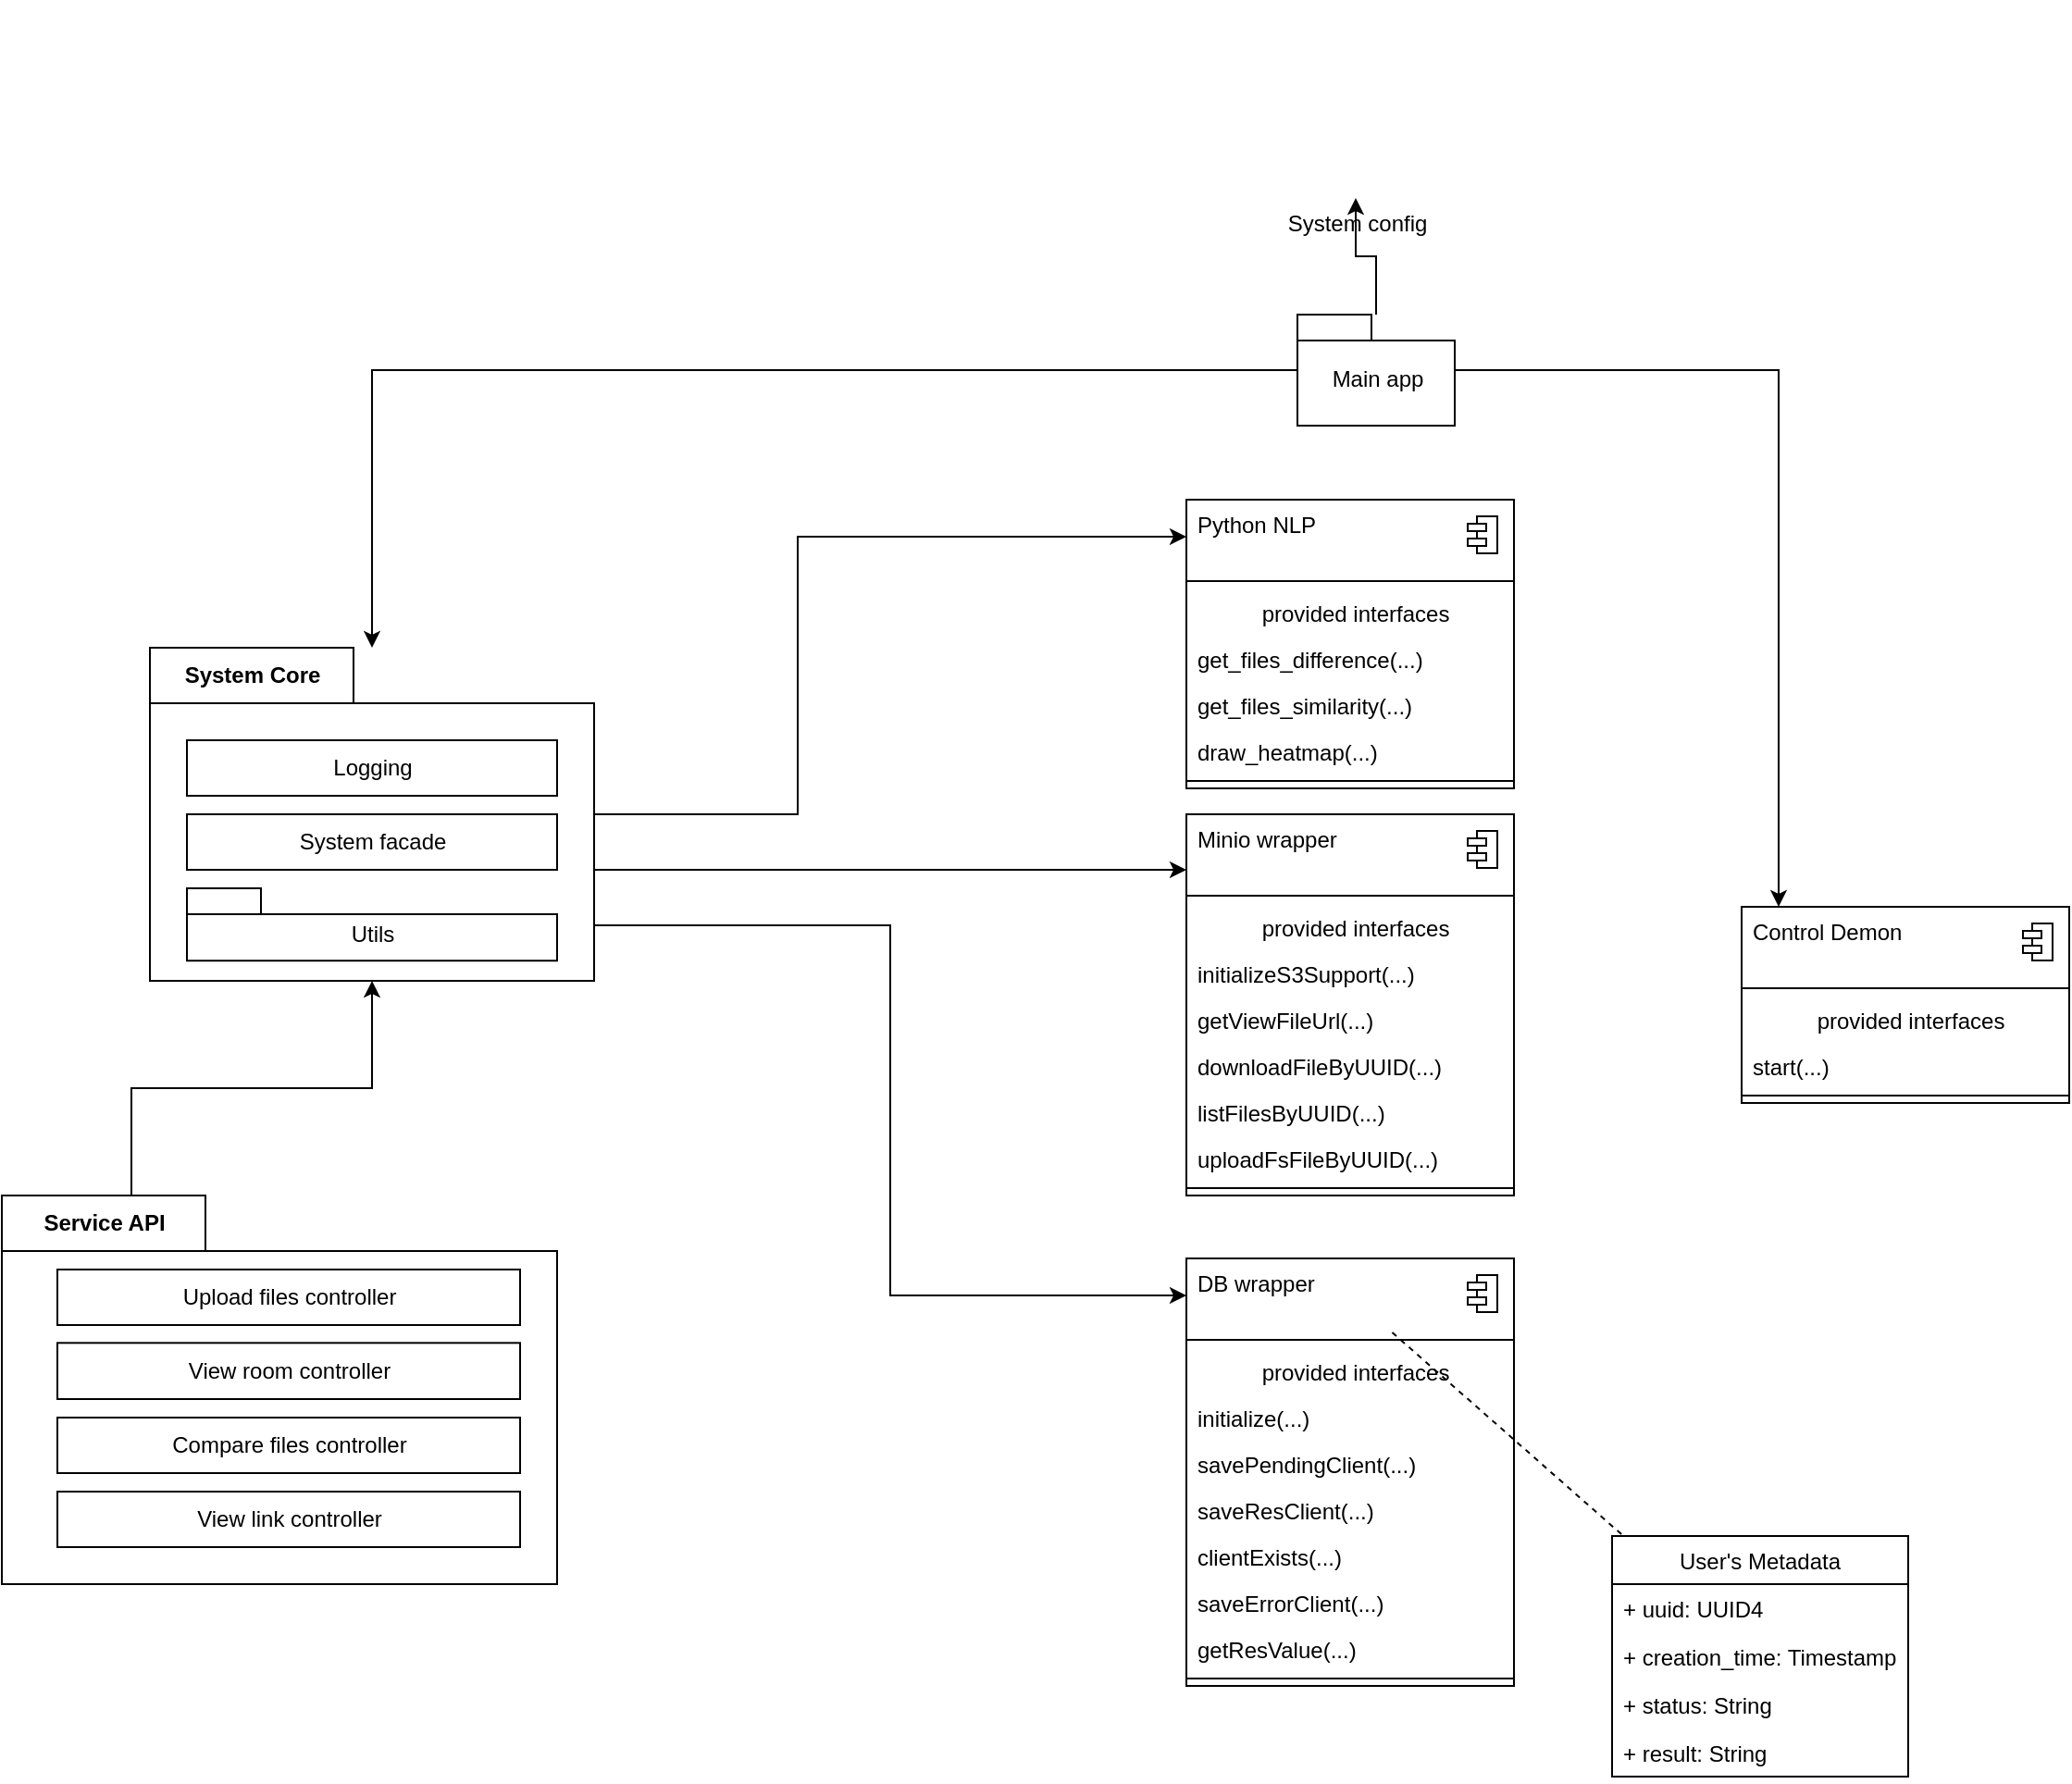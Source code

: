 <mxfile version="13.11.0" type="device"><diagram id="PI9nj5CYhixZVygHhKmS" name="Page-1"><mxGraphModel dx="1730" dy="2041" grid="1" gridSize="10" guides="1" tooltips="1" connect="1" arrows="1" fold="1" page="1" pageScale="1" pageWidth="827" pageHeight="1169" math="0" shadow="0"><root><mxCell id="0"/><mxCell id="1" parent="0"/><mxCell id="4LhGBvqGZom-iv_eJU0N-13" style="edgeStyle=orthogonalEdgeStyle;rounded=0;orthogonalLoop=1;jettySize=auto;html=1;" parent="1" source="4LhGBvqGZom-iv_eJU0N-2" target="4LhGBvqGZom-iv_eJU0N-7" edge="1"><mxGeometry relative="1" as="geometry"><Array as="points"><mxPoint x="300" y="368"/><mxPoint x="430" y="368"/></Array></mxGeometry></mxCell><mxCell id="4LhGBvqGZom-iv_eJU0N-2" value="Service API" style="shape=folder;fontStyle=1;tabWidth=110;tabHeight=30;tabPosition=left;html=1;boundedLbl=1;labelInHeader=1;" parent="1" vertex="1"><mxGeometry x="230" y="426" width="300" height="210" as="geometry"/></mxCell><mxCell id="4LhGBvqGZom-iv_eJU0N-3" value="Upload files controller" style="html=1;" parent="4LhGBvqGZom-iv_eJU0N-2" vertex="1"><mxGeometry width="250" height="30" relative="1" as="geometry"><mxPoint x="30" y="40" as="offset"/></mxGeometry></mxCell><mxCell id="4LhGBvqGZom-iv_eJU0N-4" value="View room controller" style="html=1;" parent="4LhGBvqGZom-iv_eJU0N-2" vertex="1"><mxGeometry x="30" y="79.66" width="250.01" height="30.34" as="geometry"/></mxCell><mxCell id="4LhGBvqGZom-iv_eJU0N-5" value="View link controller" style="html=1;" parent="4LhGBvqGZom-iv_eJU0N-2" vertex="1"><mxGeometry x="30.01" y="160" width="250" height="30" as="geometry"/></mxCell><mxCell id="4LhGBvqGZom-iv_eJU0N-6" value="Compare files controller" style="html=1;" parent="4LhGBvqGZom-iv_eJU0N-2" vertex="1"><mxGeometry x="30" y="120" width="250.01" height="30" as="geometry"/></mxCell><mxCell id="4LhGBvqGZom-iv_eJU0N-22" style="edgeStyle=orthogonalEdgeStyle;rounded=0;orthogonalLoop=1;jettySize=auto;html=1;" parent="1" source="4LhGBvqGZom-iv_eJU0N-7" target="4LhGBvqGZom-iv_eJU0N-15" edge="1"><mxGeometry relative="1" as="geometry"><Array as="points"><mxPoint x="660" y="220"/><mxPoint x="660" y="70"/></Array></mxGeometry></mxCell><mxCell id="4LhGBvqGZom-iv_eJU0N-35" style="edgeStyle=orthogonalEdgeStyle;rounded=0;orthogonalLoop=1;jettySize=auto;html=1;" parent="1" source="4LhGBvqGZom-iv_eJU0N-7" target="4LhGBvqGZom-iv_eJU0N-24" edge="1"><mxGeometry relative="1" as="geometry"><Array as="points"><mxPoint x="770" y="250"/><mxPoint x="770" y="250"/></Array></mxGeometry></mxCell><mxCell id="4LhGBvqGZom-iv_eJU0N-48" style="edgeStyle=orthogonalEdgeStyle;rounded=0;orthogonalLoop=1;jettySize=auto;html=1;" parent="1" source="4LhGBvqGZom-iv_eJU0N-7" target="4LhGBvqGZom-iv_eJU0N-37" edge="1"><mxGeometry relative="1" as="geometry"><Array as="points"><mxPoint x="710" y="280"/><mxPoint x="710" y="480"/></Array></mxGeometry></mxCell><mxCell id="4LhGBvqGZom-iv_eJU0N-7" value="System Core" style="shape=folder;fontStyle=1;tabWidth=110;tabHeight=30;tabPosition=left;html=1;boundedLbl=1;labelInHeader=1;" parent="1" vertex="1"><mxGeometry x="310" y="130" width="240" height="180" as="geometry"/></mxCell><mxCell id="4LhGBvqGZom-iv_eJU0N-8" value="Logging" style="html=1;" parent="4LhGBvqGZom-iv_eJU0N-7" vertex="1"><mxGeometry width="200" height="30" relative="1" as="geometry"><mxPoint x="20" y="50" as="offset"/></mxGeometry></mxCell><mxCell id="4LhGBvqGZom-iv_eJU0N-9" value="System facade" style="html=1;" parent="4LhGBvqGZom-iv_eJU0N-7" vertex="1"><mxGeometry width="200" height="30" relative="1" as="geometry"><mxPoint x="20" y="90" as="offset"/></mxGeometry></mxCell><mxCell id="4LhGBvqGZom-iv_eJU0N-12" value="&lt;span style=&quot;font-weight: normal&quot;&gt;Utils&lt;/span&gt;" style="shape=folder;fontStyle=1;spacingTop=10;tabWidth=40;tabHeight=14;tabPosition=left;html=1;" parent="4LhGBvqGZom-iv_eJU0N-7" vertex="1"><mxGeometry x="20" y="130" width="200" height="39.13" as="geometry"/></mxCell><mxCell id="4LhGBvqGZom-iv_eJU0N-14" value="" style="fontStyle=1;align=center;verticalAlign=top;childLayout=stackLayout;horizontal=1;horizontalStack=0;resizeParent=1;resizeParentMax=0;resizeLast=0;marginBottom=0;" parent="1" vertex="1"><mxGeometry x="870" y="50" width="177" height="156" as="geometry"/></mxCell><mxCell id="4LhGBvqGZom-iv_eJU0N-15" value="Python NLP" style="html=1;align=left;spacingLeft=4;verticalAlign=top;strokeColor=none;fillColor=none;" parent="4LhGBvqGZom-iv_eJU0N-14" vertex="1"><mxGeometry width="177" height="40" as="geometry"/></mxCell><mxCell id="4LhGBvqGZom-iv_eJU0N-16" value="" style="shape=module;jettyWidth=10;jettyHeight=4;" parent="4LhGBvqGZom-iv_eJU0N-15" vertex="1"><mxGeometry x="1" width="16" height="20" relative="1" as="geometry"><mxPoint x="-25" y="9" as="offset"/></mxGeometry></mxCell><mxCell id="4LhGBvqGZom-iv_eJU0N-17" value="" style="line;strokeWidth=1;fillColor=none;align=left;verticalAlign=middle;spacingTop=-1;spacingLeft=3;spacingRight=3;rotatable=0;labelPosition=right;points=[];portConstraint=eastwest;" parent="4LhGBvqGZom-iv_eJU0N-14" vertex="1"><mxGeometry y="40" width="177" height="8" as="geometry"/></mxCell><mxCell id="4LhGBvqGZom-iv_eJU0N-18" value="provided interfaces" style="html=1;align=center;spacingLeft=4;verticalAlign=top;strokeColor=none;fillColor=none;" parent="4LhGBvqGZom-iv_eJU0N-14" vertex="1"><mxGeometry y="48" width="177" height="25" as="geometry"/></mxCell><mxCell id="4LhGBvqGZom-iv_eJU0N-19" value="get_files_difference(...)" style="html=1;align=left;spacingLeft=4;verticalAlign=top;strokeColor=none;fillColor=none;" parent="4LhGBvqGZom-iv_eJU0N-14" vertex="1"><mxGeometry y="73" width="177" height="25" as="geometry"/></mxCell><mxCell id="4LhGBvqGZom-iv_eJU0N-20" value="get_files_similarity(...)" style="html=1;align=left;spacingLeft=4;verticalAlign=top;strokeColor=none;fillColor=none;" parent="4LhGBvqGZom-iv_eJU0N-14" vertex="1"><mxGeometry y="98" width="177" height="25" as="geometry"/></mxCell><mxCell id="4LhGBvqGZom-iv_eJU0N-68" value="draw_heatmap(...)" style="html=1;align=left;spacingLeft=4;verticalAlign=top;strokeColor=none;fillColor=none;" parent="4LhGBvqGZom-iv_eJU0N-14" vertex="1"><mxGeometry y="123" width="177" height="25" as="geometry"/></mxCell><mxCell id="4LhGBvqGZom-iv_eJU0N-21" value="" style="line;strokeWidth=1;fillColor=none;align=left;verticalAlign=middle;spacingTop=-1;spacingLeft=3;spacingRight=3;rotatable=0;labelPosition=right;points=[];portConstraint=eastwest;" parent="4LhGBvqGZom-iv_eJU0N-14" vertex="1"><mxGeometry y="148" width="177" height="8" as="geometry"/></mxCell><mxCell id="4LhGBvqGZom-iv_eJU0N-23" value="" style="fontStyle=1;align=center;verticalAlign=top;childLayout=stackLayout;horizontal=1;horizontalStack=0;resizeParent=1;resizeParentMax=0;resizeLast=0;marginBottom=0;" parent="1" vertex="1"><mxGeometry x="870" y="220" width="177" height="206" as="geometry"/></mxCell><mxCell id="4LhGBvqGZom-iv_eJU0N-24" value="Minio wrapper" style="html=1;align=left;spacingLeft=4;verticalAlign=top;strokeColor=none;fillColor=none;" parent="4LhGBvqGZom-iv_eJU0N-23" vertex="1"><mxGeometry width="177" height="40" as="geometry"/></mxCell><mxCell id="4LhGBvqGZom-iv_eJU0N-25" value="" style="shape=module;jettyWidth=10;jettyHeight=4;" parent="4LhGBvqGZom-iv_eJU0N-24" vertex="1"><mxGeometry x="1" width="16" height="20" relative="1" as="geometry"><mxPoint x="-25" y="9" as="offset"/></mxGeometry></mxCell><mxCell id="4LhGBvqGZom-iv_eJU0N-26" value="" style="line;strokeWidth=1;fillColor=none;align=left;verticalAlign=middle;spacingTop=-1;spacingLeft=3;spacingRight=3;rotatable=0;labelPosition=right;points=[];portConstraint=eastwest;" parent="4LhGBvqGZom-iv_eJU0N-23" vertex="1"><mxGeometry y="40" width="177" height="8" as="geometry"/></mxCell><mxCell id="4LhGBvqGZom-iv_eJU0N-27" value="provided interfaces" style="html=1;align=center;spacingLeft=4;verticalAlign=top;strokeColor=none;fillColor=none;" parent="4LhGBvqGZom-iv_eJU0N-23" vertex="1"><mxGeometry y="48" width="177" height="25" as="geometry"/></mxCell><mxCell id="4LhGBvqGZom-iv_eJU0N-28" value="initializeS3Support(...)" style="html=1;align=left;spacingLeft=4;verticalAlign=top;strokeColor=none;fillColor=none;" parent="4LhGBvqGZom-iv_eJU0N-23" vertex="1"><mxGeometry y="73" width="177" height="25" as="geometry"/></mxCell><mxCell id="4LhGBvqGZom-iv_eJU0N-29" value="getViewFileUrl(...)" style="html=1;align=left;spacingLeft=4;verticalAlign=top;strokeColor=none;fillColor=none;" parent="4LhGBvqGZom-iv_eJU0N-23" vertex="1"><mxGeometry y="98" width="177" height="25" as="geometry"/></mxCell><mxCell id="4LhGBvqGZom-iv_eJU0N-30" value="downloadFileByUUID(...)" style="html=1;align=left;spacingLeft=4;verticalAlign=top;strokeColor=none;fillColor=none;" parent="4LhGBvqGZom-iv_eJU0N-23" vertex="1"><mxGeometry y="123" width="177" height="25" as="geometry"/></mxCell><mxCell id="4LhGBvqGZom-iv_eJU0N-31" value="listFilesByUUID(...)" style="html=1;align=left;spacingLeft=4;verticalAlign=top;strokeColor=none;fillColor=none;" parent="4LhGBvqGZom-iv_eJU0N-23" vertex="1"><mxGeometry y="148" width="177" height="25" as="geometry"/></mxCell><mxCell id="4LhGBvqGZom-iv_eJU0N-32" value="uploadFsFileByUUID(...)" style="html=1;align=left;spacingLeft=4;verticalAlign=top;strokeColor=none;fillColor=none;" parent="4LhGBvqGZom-iv_eJU0N-23" vertex="1"><mxGeometry y="173" width="177" height="25" as="geometry"/></mxCell><mxCell id="4LhGBvqGZom-iv_eJU0N-33" value="" style="line;strokeWidth=1;fillColor=none;align=left;verticalAlign=middle;spacingTop=-1;spacingLeft=3;spacingRight=3;rotatable=0;labelPosition=right;points=[];portConstraint=eastwest;" parent="4LhGBvqGZom-iv_eJU0N-23" vertex="1"><mxGeometry y="198" width="177" height="8" as="geometry"/></mxCell><mxCell id="4LhGBvqGZom-iv_eJU0N-36" value="" style="fontStyle=1;align=center;verticalAlign=top;childLayout=stackLayout;horizontal=1;horizontalStack=0;resizeParent=1;resizeParentMax=0;resizeLast=0;marginBottom=0;" parent="1" vertex="1"><mxGeometry x="870" y="460" width="177" height="231" as="geometry"/></mxCell><mxCell id="4LhGBvqGZom-iv_eJU0N-37" value="DB wrapper" style="html=1;align=left;spacingLeft=4;verticalAlign=top;strokeColor=none;fillColor=none;" parent="4LhGBvqGZom-iv_eJU0N-36" vertex="1"><mxGeometry width="177" height="40" as="geometry"/></mxCell><mxCell id="4LhGBvqGZom-iv_eJU0N-38" value="" style="shape=module;jettyWidth=10;jettyHeight=4;" parent="4LhGBvqGZom-iv_eJU0N-37" vertex="1"><mxGeometry x="1" width="16" height="20" relative="1" as="geometry"><mxPoint x="-25" y="9" as="offset"/></mxGeometry></mxCell><mxCell id="4LhGBvqGZom-iv_eJU0N-39" value="" style="line;strokeWidth=1;fillColor=none;align=left;verticalAlign=middle;spacingTop=-1;spacingLeft=3;spacingRight=3;rotatable=0;labelPosition=right;points=[];portConstraint=eastwest;" parent="4LhGBvqGZom-iv_eJU0N-36" vertex="1"><mxGeometry y="40" width="177" height="8" as="geometry"/></mxCell><mxCell id="4LhGBvqGZom-iv_eJU0N-40" value="provided interfaces" style="html=1;align=center;spacingLeft=4;verticalAlign=top;strokeColor=none;fillColor=none;" parent="4LhGBvqGZom-iv_eJU0N-36" vertex="1"><mxGeometry y="48" width="177" height="25" as="geometry"/></mxCell><mxCell id="4LhGBvqGZom-iv_eJU0N-41" value="initialize(...)" style="html=1;align=left;spacingLeft=4;verticalAlign=top;strokeColor=none;fillColor=none;" parent="4LhGBvqGZom-iv_eJU0N-36" vertex="1"><mxGeometry y="73" width="177" height="25" as="geometry"/></mxCell><mxCell id="4LhGBvqGZom-iv_eJU0N-42" value="savePendingClient(...)" style="html=1;align=left;spacingLeft=4;verticalAlign=top;strokeColor=none;fillColor=none;" parent="4LhGBvqGZom-iv_eJU0N-36" vertex="1"><mxGeometry y="98" width="177" height="25" as="geometry"/></mxCell><mxCell id="4LhGBvqGZom-iv_eJU0N-43" value="saveResClient(...)" style="html=1;align=left;spacingLeft=4;verticalAlign=top;strokeColor=none;fillColor=none;" parent="4LhGBvqGZom-iv_eJU0N-36" vertex="1"><mxGeometry y="123" width="177" height="25" as="geometry"/></mxCell><mxCell id="4LhGBvqGZom-iv_eJU0N-44" value="clientExists(...)" style="html=1;align=left;spacingLeft=4;verticalAlign=top;strokeColor=none;fillColor=none;" parent="4LhGBvqGZom-iv_eJU0N-36" vertex="1"><mxGeometry y="148" width="177" height="25" as="geometry"/></mxCell><mxCell id="4LhGBvqGZom-iv_eJU0N-45" value="saveErrorClient(...)" style="html=1;align=left;spacingLeft=4;verticalAlign=top;strokeColor=none;fillColor=none;" parent="4LhGBvqGZom-iv_eJU0N-36" vertex="1"><mxGeometry y="173" width="177" height="25" as="geometry"/></mxCell><mxCell id="4LhGBvqGZom-iv_eJU0N-46" value="getResValue(...)" style="html=1;align=left;spacingLeft=4;verticalAlign=top;strokeColor=none;fillColor=none;" parent="4LhGBvqGZom-iv_eJU0N-36" vertex="1"><mxGeometry y="198" width="177" height="25" as="geometry"/></mxCell><mxCell id="4LhGBvqGZom-iv_eJU0N-47" value="" style="line;strokeWidth=1;fillColor=none;align=left;verticalAlign=middle;spacingTop=-1;spacingLeft=3;spacingRight=3;rotatable=0;labelPosition=right;points=[];portConstraint=eastwest;" parent="4LhGBvqGZom-iv_eJU0N-36" vertex="1"><mxGeometry y="223" width="177" height="8" as="geometry"/></mxCell><mxCell id="4LhGBvqGZom-iv_eJU0N-50" value="System config" style="shape=image;html=1;verticalAlign=top;verticalLabelPosition=bottom;labelBackgroundColor=#ffffff;imageAspect=0;aspect=fixed;image=https://cdn3.iconfinder.com/data/icons/files-and-folders-41/32/Files_and_Folders_file_config_configuration_options_cog-128.png" parent="1" vertex="1"><mxGeometry x="908" y="-220" width="107" height="107" as="geometry"/></mxCell><mxCell id="4LhGBvqGZom-iv_eJU0N-54" style="edgeStyle=orthogonalEdgeStyle;rounded=0;orthogonalLoop=1;jettySize=auto;html=1;" parent="1" source="4LhGBvqGZom-iv_eJU0N-51" target="4LhGBvqGZom-iv_eJU0N-50" edge="1"><mxGeometry relative="1" as="geometry"/></mxCell><mxCell id="4LhGBvqGZom-iv_eJU0N-55" style="edgeStyle=orthogonalEdgeStyle;rounded=0;orthogonalLoop=1;jettySize=auto;html=1;" parent="1" source="4LhGBvqGZom-iv_eJU0N-51" target="4LhGBvqGZom-iv_eJU0N-7" edge="1"><mxGeometry relative="1" as="geometry"/></mxCell><mxCell id="4LhGBvqGZom-iv_eJU0N-67" style="edgeStyle=orthogonalEdgeStyle;rounded=0;orthogonalLoop=1;jettySize=auto;html=1;" parent="1" source="4LhGBvqGZom-iv_eJU0N-51" target="4LhGBvqGZom-iv_eJU0N-60" edge="1"><mxGeometry relative="1" as="geometry"><Array as="points"><mxPoint x="1190" y="-20"/></Array></mxGeometry></mxCell><mxCell id="4LhGBvqGZom-iv_eJU0N-51" value="&lt;span style=&quot;font-weight: 400&quot;&gt;Main app&lt;/span&gt;" style="shape=folder;fontStyle=1;spacingTop=10;tabWidth=40;tabHeight=14;tabPosition=left;html=1;" parent="1" vertex="1"><mxGeometry x="930" y="-50" width="85" height="60" as="geometry"/></mxCell><mxCell id="4LhGBvqGZom-iv_eJU0N-59" value="" style="fontStyle=1;align=center;verticalAlign=top;childLayout=stackLayout;horizontal=1;horizontalStack=0;resizeParent=1;resizeParentMax=0;resizeLast=0;marginBottom=0;" parent="1" vertex="1"><mxGeometry x="1170" y="270" width="177" height="106" as="geometry"/></mxCell><mxCell id="4LhGBvqGZom-iv_eJU0N-60" value="Control Demon" style="html=1;align=left;spacingLeft=4;verticalAlign=top;strokeColor=none;fillColor=none;" parent="4LhGBvqGZom-iv_eJU0N-59" vertex="1"><mxGeometry width="177" height="40" as="geometry"/></mxCell><mxCell id="4LhGBvqGZom-iv_eJU0N-61" value="" style="shape=module;jettyWidth=10;jettyHeight=4;" parent="4LhGBvqGZom-iv_eJU0N-60" vertex="1"><mxGeometry x="1" width="16" height="20" relative="1" as="geometry"><mxPoint x="-25" y="9" as="offset"/></mxGeometry></mxCell><mxCell id="4LhGBvqGZom-iv_eJU0N-62" value="" style="line;strokeWidth=1;fillColor=none;align=left;verticalAlign=middle;spacingTop=-1;spacingLeft=3;spacingRight=3;rotatable=0;labelPosition=right;points=[];portConstraint=eastwest;" parent="4LhGBvqGZom-iv_eJU0N-59" vertex="1"><mxGeometry y="40" width="177" height="8" as="geometry"/></mxCell><mxCell id="4LhGBvqGZom-iv_eJU0N-63" value="provided interfaces" style="html=1;align=center;spacingLeft=4;verticalAlign=top;strokeColor=none;fillColor=none;" parent="4LhGBvqGZom-iv_eJU0N-59" vertex="1"><mxGeometry y="48" width="177" height="25" as="geometry"/></mxCell><mxCell id="4LhGBvqGZom-iv_eJU0N-64" value="start(...)" style="html=1;align=left;spacingLeft=4;verticalAlign=top;strokeColor=none;fillColor=none;" parent="4LhGBvqGZom-iv_eJU0N-59" vertex="1"><mxGeometry y="73" width="177" height="25" as="geometry"/></mxCell><mxCell id="4LhGBvqGZom-iv_eJU0N-66" value="" style="line;strokeWidth=1;fillColor=none;align=left;verticalAlign=middle;spacingTop=-1;spacingLeft=3;spacingRight=3;rotatable=0;labelPosition=right;points=[];portConstraint=eastwest;" parent="4LhGBvqGZom-iv_eJU0N-59" vertex="1"><mxGeometry y="98" width="177" height="8" as="geometry"/></mxCell><mxCell id="isGf8sbCTv4fPY5OYZyI-1" value="User's Metadata" style="swimlane;fontStyle=0;childLayout=stackLayout;horizontal=1;startSize=26;fillColor=none;horizontalStack=0;resizeParent=1;resizeParentMax=0;resizeLast=0;collapsible=1;marginBottom=0;" vertex="1" parent="1"><mxGeometry x="1100" y="610" width="160" height="130" as="geometry"/></mxCell><mxCell id="isGf8sbCTv4fPY5OYZyI-2" value="+ uuid: UUID4" style="text;strokeColor=none;fillColor=none;align=left;verticalAlign=top;spacingLeft=4;spacingRight=4;overflow=hidden;rotatable=0;points=[[0,0.5],[1,0.5]];portConstraint=eastwest;" vertex="1" parent="isGf8sbCTv4fPY5OYZyI-1"><mxGeometry y="26" width="160" height="26" as="geometry"/></mxCell><mxCell id="isGf8sbCTv4fPY5OYZyI-3" value="+ creation_time: Timestamp" style="text;strokeColor=none;fillColor=none;align=left;verticalAlign=top;spacingLeft=4;spacingRight=4;overflow=hidden;rotatable=0;points=[[0,0.5],[1,0.5]];portConstraint=eastwest;" vertex="1" parent="isGf8sbCTv4fPY5OYZyI-1"><mxGeometry y="52" width="160" height="26" as="geometry"/></mxCell><mxCell id="isGf8sbCTv4fPY5OYZyI-4" value="+ status: String" style="text;strokeColor=none;fillColor=none;align=left;verticalAlign=top;spacingLeft=4;spacingRight=4;overflow=hidden;rotatable=0;points=[[0,0.5],[1,0.5]];portConstraint=eastwest;" vertex="1" parent="isGf8sbCTv4fPY5OYZyI-1"><mxGeometry y="78" width="160" height="26" as="geometry"/></mxCell><mxCell id="isGf8sbCTv4fPY5OYZyI-5" value="+ result: String" style="text;strokeColor=none;fillColor=none;align=left;verticalAlign=top;spacingLeft=4;spacingRight=4;overflow=hidden;rotatable=0;points=[[0,0.5],[1,0.5]];portConstraint=eastwest;" vertex="1" parent="isGf8sbCTv4fPY5OYZyI-1"><mxGeometry y="104" width="160" height="26" as="geometry"/></mxCell><mxCell id="isGf8sbCTv4fPY5OYZyI-6" style="rounded=0;orthogonalLoop=1;jettySize=auto;html=1;dashed=1;endArrow=none;endFill=0;" edge="1" parent="1" source="4LhGBvqGZom-iv_eJU0N-37" target="isGf8sbCTv4fPY5OYZyI-1"><mxGeometry relative="1" as="geometry"/></mxCell></root></mxGraphModel></diagram></mxfile>